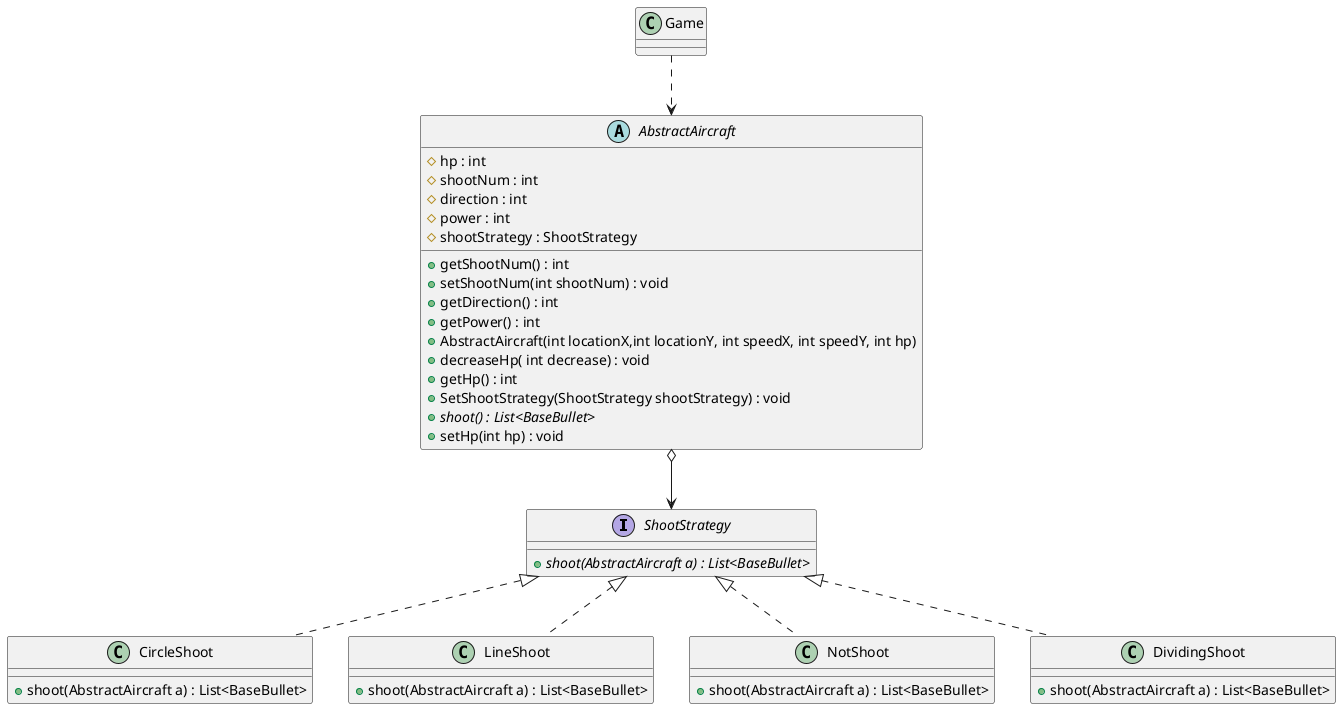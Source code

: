 @startuml

interface ShootStrategy {
    {abstract} +shoot(AbstractAircraft a) : List<BaseBullet>
}

class CircleShoot {
    +shoot(AbstractAircraft a) : List<BaseBullet>
}

class LineShoot {
    +shoot(AbstractAircraft a) : List<BaseBullet>
}

class NotShoot{
    +shoot(AbstractAircraft a) : List<BaseBullet>
}

class DividingShoot{
    +shoot(AbstractAircraft a) : List<BaseBullet>
}


abstract class AbstractAircraft{
    # hp : int
    # shootNum : int
    # direction : int
    # power : int
    # shootStrategy : ShootStrategy

    + getShootNum() : int
    + setShootNum(int shootNum) : void
    + getDirection() : int
    + getPower() : int
    + AbstractAircraft(int locationX,int locationY, int speedX, int speedY, int hp)
    + decreaseHp( int decrease) : void
    + getHp() : int
    + SetShootStrategy(ShootStrategy shootStrategy) : void
    + {abstract} shoot() : List<BaseBullet>
    + setHp(int hp) : void
}

AbstractAircraft o--> ShootStrategy
Game ..> AbstractAircraft
ShootStrategy <|.. CircleShoot
ShootStrategy <|.. LineShoot
ShootStrategy <|.. NotShoot
ShootStrategy <|.. DividingShoot

@enduml
